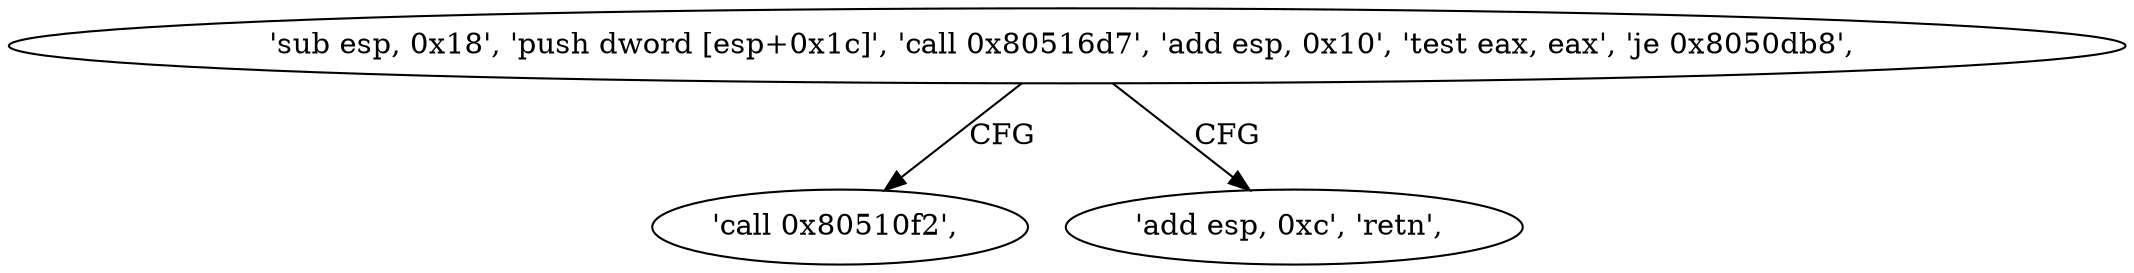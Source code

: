 digraph "func" {
"134548897" [label = "'sub esp, 0x18', 'push dword [esp+0x1c]', 'call 0x80516d7', 'add esp, 0x10', 'test eax, eax', 'je 0x8050db8', " ]
"134548920" [label = "'call 0x80510f2', " ]
"134548916" [label = "'add esp, 0xc', 'retn', " ]
"134548897" -> "134548920" [ label = "CFG" ]
"134548897" -> "134548916" [ label = "CFG" ]
}
